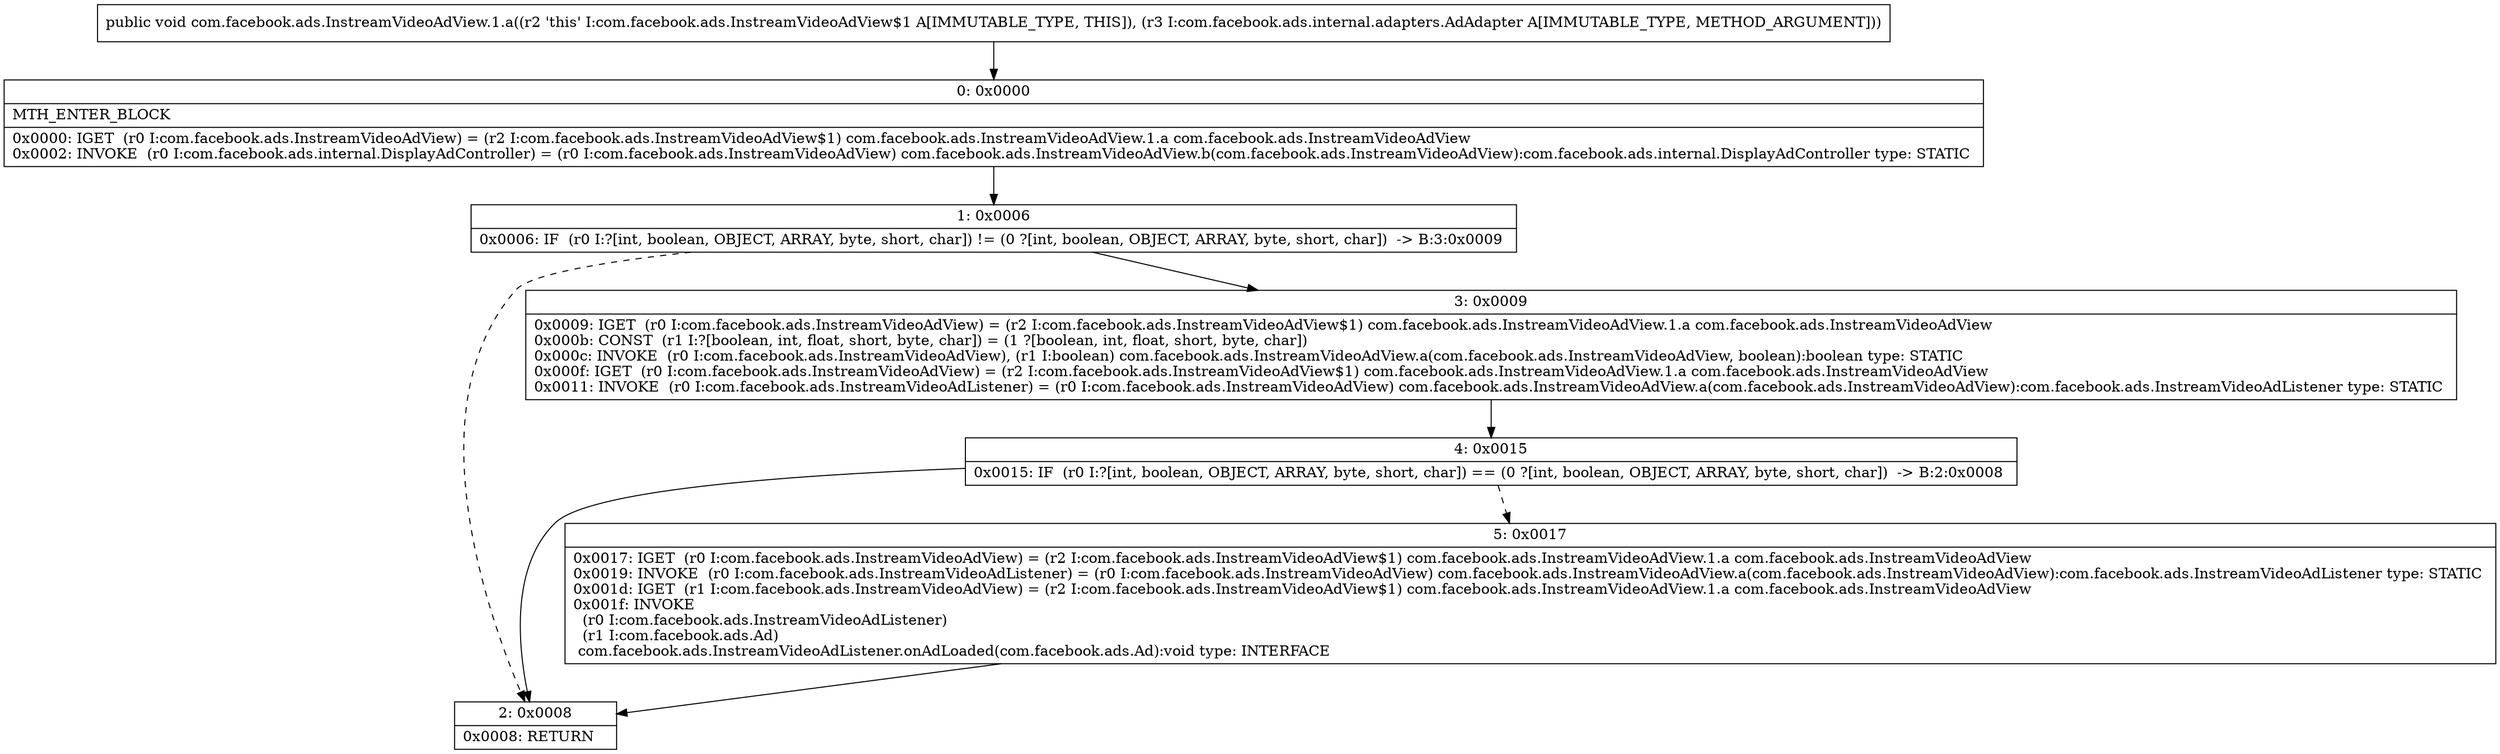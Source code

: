 digraph "CFG forcom.facebook.ads.InstreamVideoAdView.1.a(Lcom\/facebook\/ads\/internal\/adapters\/AdAdapter;)V" {
Node_0 [shape=record,label="{0\:\ 0x0000|MTH_ENTER_BLOCK\l|0x0000: IGET  (r0 I:com.facebook.ads.InstreamVideoAdView) = (r2 I:com.facebook.ads.InstreamVideoAdView$1) com.facebook.ads.InstreamVideoAdView.1.a com.facebook.ads.InstreamVideoAdView \l0x0002: INVOKE  (r0 I:com.facebook.ads.internal.DisplayAdController) = (r0 I:com.facebook.ads.InstreamVideoAdView) com.facebook.ads.InstreamVideoAdView.b(com.facebook.ads.InstreamVideoAdView):com.facebook.ads.internal.DisplayAdController type: STATIC \l}"];
Node_1 [shape=record,label="{1\:\ 0x0006|0x0006: IF  (r0 I:?[int, boolean, OBJECT, ARRAY, byte, short, char]) != (0 ?[int, boolean, OBJECT, ARRAY, byte, short, char])  \-\> B:3:0x0009 \l}"];
Node_2 [shape=record,label="{2\:\ 0x0008|0x0008: RETURN   \l}"];
Node_3 [shape=record,label="{3\:\ 0x0009|0x0009: IGET  (r0 I:com.facebook.ads.InstreamVideoAdView) = (r2 I:com.facebook.ads.InstreamVideoAdView$1) com.facebook.ads.InstreamVideoAdView.1.a com.facebook.ads.InstreamVideoAdView \l0x000b: CONST  (r1 I:?[boolean, int, float, short, byte, char]) = (1 ?[boolean, int, float, short, byte, char]) \l0x000c: INVOKE  (r0 I:com.facebook.ads.InstreamVideoAdView), (r1 I:boolean) com.facebook.ads.InstreamVideoAdView.a(com.facebook.ads.InstreamVideoAdView, boolean):boolean type: STATIC \l0x000f: IGET  (r0 I:com.facebook.ads.InstreamVideoAdView) = (r2 I:com.facebook.ads.InstreamVideoAdView$1) com.facebook.ads.InstreamVideoAdView.1.a com.facebook.ads.InstreamVideoAdView \l0x0011: INVOKE  (r0 I:com.facebook.ads.InstreamVideoAdListener) = (r0 I:com.facebook.ads.InstreamVideoAdView) com.facebook.ads.InstreamVideoAdView.a(com.facebook.ads.InstreamVideoAdView):com.facebook.ads.InstreamVideoAdListener type: STATIC \l}"];
Node_4 [shape=record,label="{4\:\ 0x0015|0x0015: IF  (r0 I:?[int, boolean, OBJECT, ARRAY, byte, short, char]) == (0 ?[int, boolean, OBJECT, ARRAY, byte, short, char])  \-\> B:2:0x0008 \l}"];
Node_5 [shape=record,label="{5\:\ 0x0017|0x0017: IGET  (r0 I:com.facebook.ads.InstreamVideoAdView) = (r2 I:com.facebook.ads.InstreamVideoAdView$1) com.facebook.ads.InstreamVideoAdView.1.a com.facebook.ads.InstreamVideoAdView \l0x0019: INVOKE  (r0 I:com.facebook.ads.InstreamVideoAdListener) = (r0 I:com.facebook.ads.InstreamVideoAdView) com.facebook.ads.InstreamVideoAdView.a(com.facebook.ads.InstreamVideoAdView):com.facebook.ads.InstreamVideoAdListener type: STATIC \l0x001d: IGET  (r1 I:com.facebook.ads.InstreamVideoAdView) = (r2 I:com.facebook.ads.InstreamVideoAdView$1) com.facebook.ads.InstreamVideoAdView.1.a com.facebook.ads.InstreamVideoAdView \l0x001f: INVOKE  \l  (r0 I:com.facebook.ads.InstreamVideoAdListener)\l  (r1 I:com.facebook.ads.Ad)\l com.facebook.ads.InstreamVideoAdListener.onAdLoaded(com.facebook.ads.Ad):void type: INTERFACE \l}"];
MethodNode[shape=record,label="{public void com.facebook.ads.InstreamVideoAdView.1.a((r2 'this' I:com.facebook.ads.InstreamVideoAdView$1 A[IMMUTABLE_TYPE, THIS]), (r3 I:com.facebook.ads.internal.adapters.AdAdapter A[IMMUTABLE_TYPE, METHOD_ARGUMENT])) }"];
MethodNode -> Node_0;
Node_0 -> Node_1;
Node_1 -> Node_2[style=dashed];
Node_1 -> Node_3;
Node_3 -> Node_4;
Node_4 -> Node_2;
Node_4 -> Node_5[style=dashed];
Node_5 -> Node_2;
}

